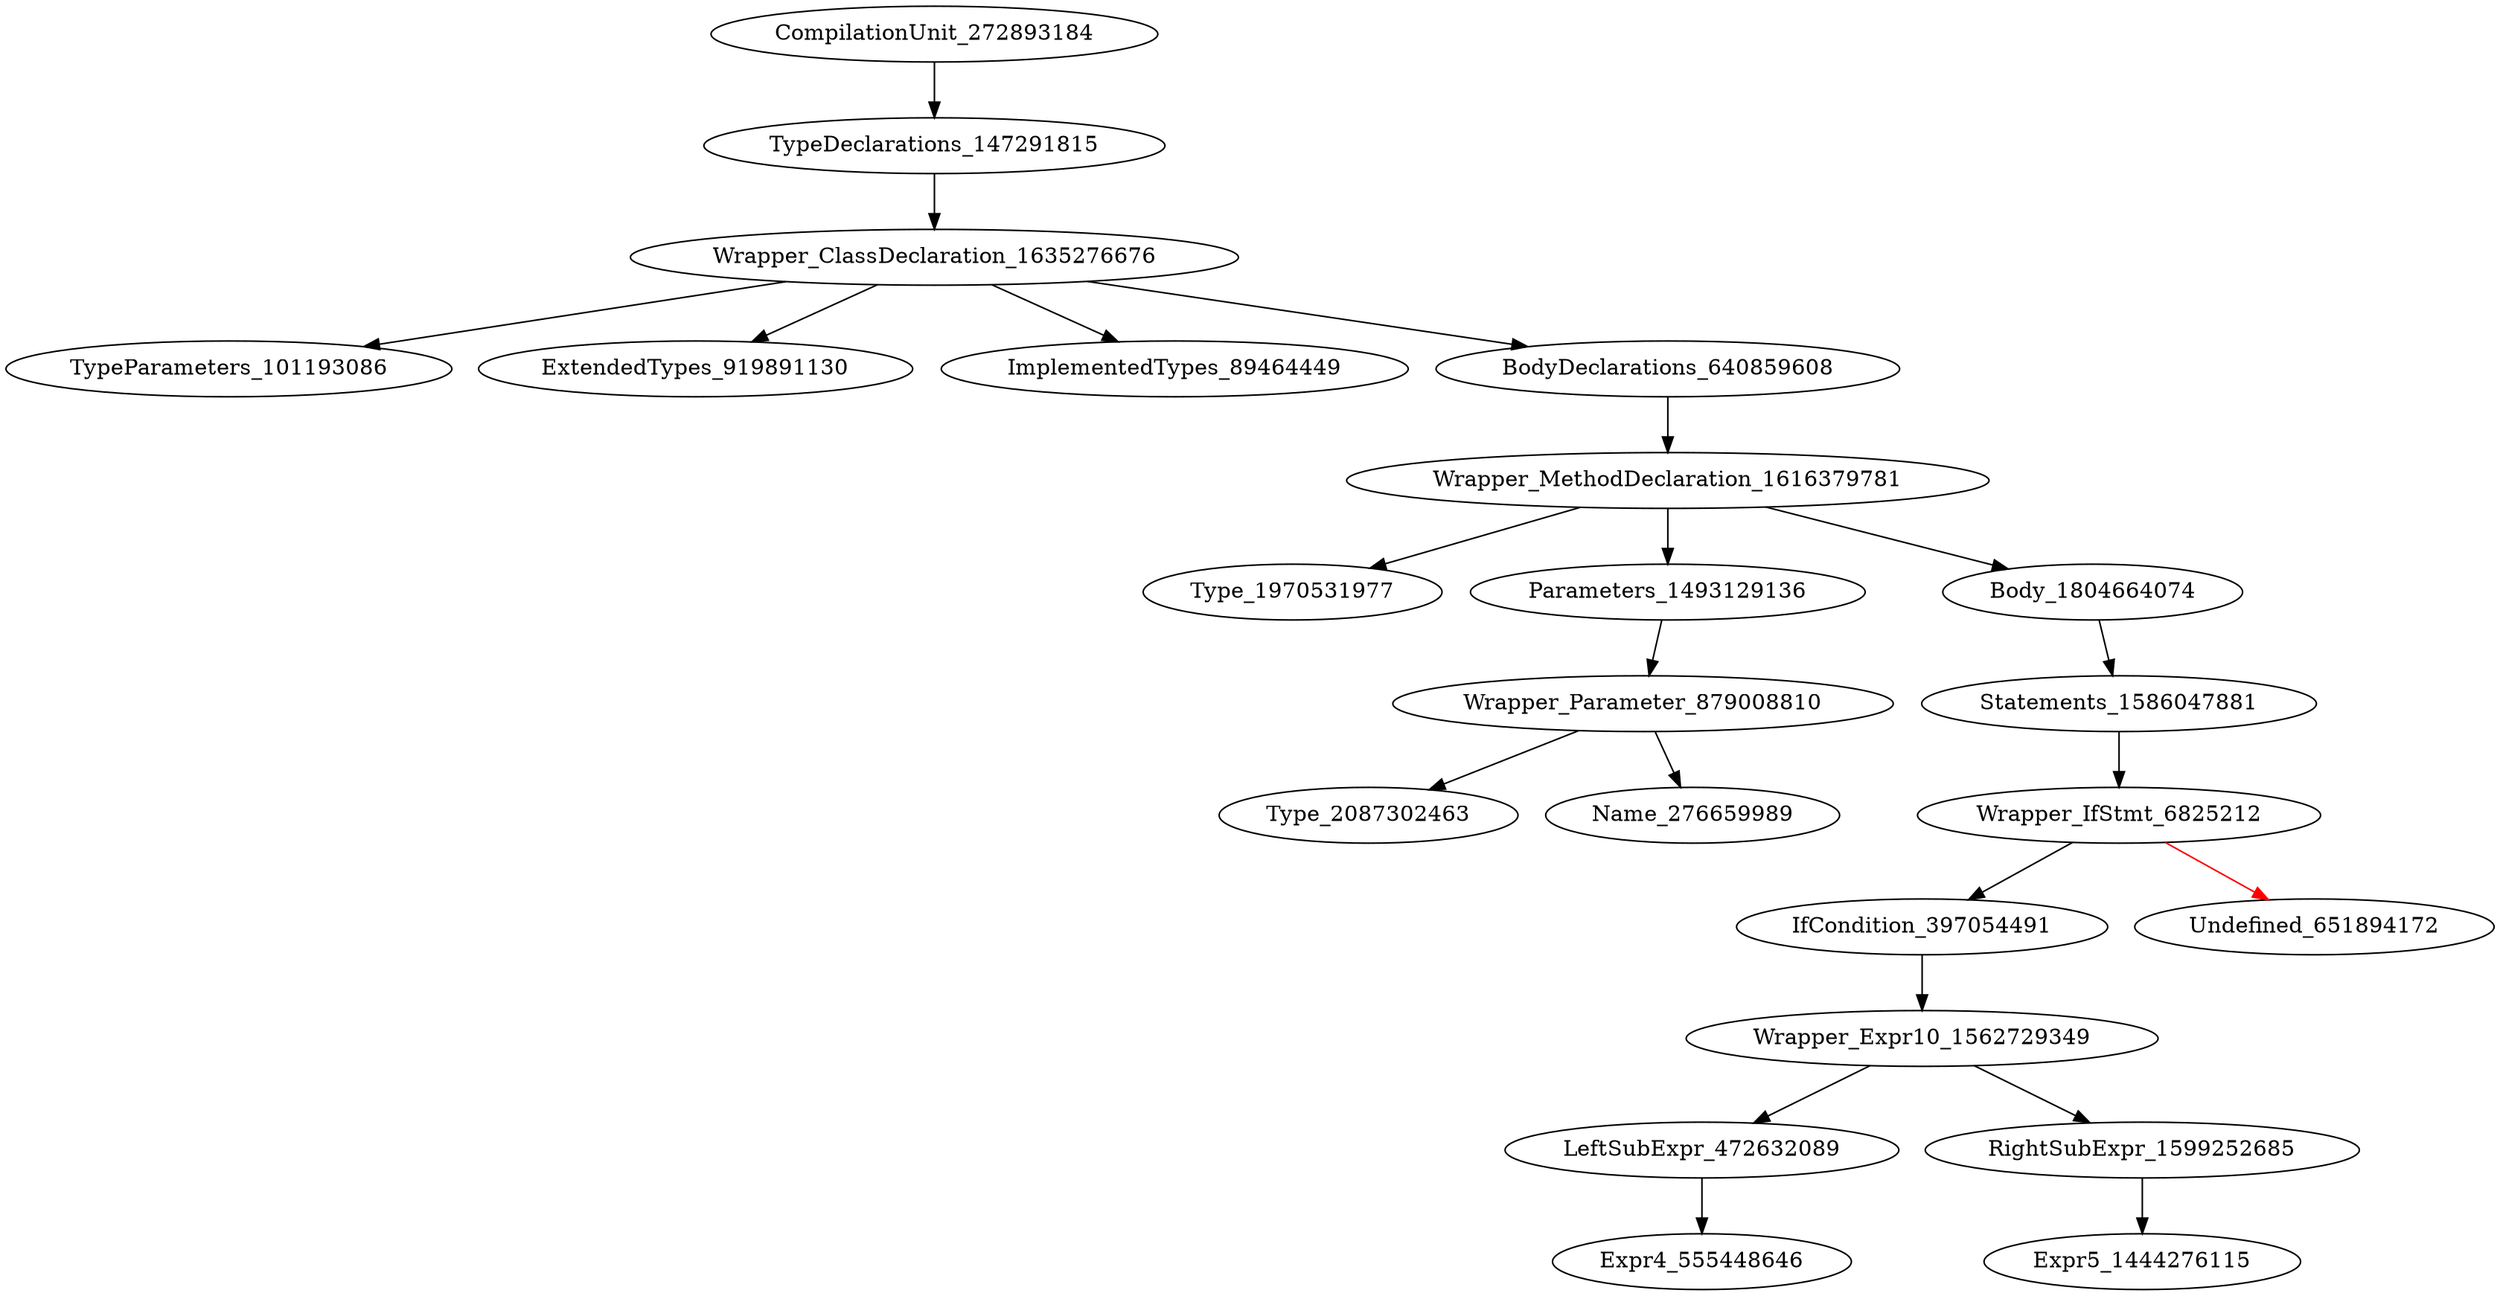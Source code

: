 digraph {
CompilationUnit_272893184 -> TypeDeclarations_147291815
TypeDeclarations_147291815 -> Wrapper_ClassDeclaration_1635276676
Wrapper_ClassDeclaration_1635276676 -> TypeParameters_101193086
Wrapper_ClassDeclaration_1635276676 -> ExtendedTypes_919891130
Wrapper_ClassDeclaration_1635276676 -> ImplementedTypes_89464449
Wrapper_ClassDeclaration_1635276676 -> BodyDeclarations_640859608
BodyDeclarations_640859608 -> Wrapper_MethodDeclaration_1616379781
Wrapper_MethodDeclaration_1616379781 -> Type_1970531977
Wrapper_MethodDeclaration_1616379781 -> Parameters_1493129136
Wrapper_MethodDeclaration_1616379781 -> Body_1804664074
Parameters_1493129136 -> Wrapper_Parameter_879008810
Body_1804664074 -> Statements_1586047881
Wrapper_Parameter_879008810 -> Type_2087302463
Wrapper_Parameter_879008810 -> Name_276659989
Statements_1586047881 -> Wrapper_IfStmt_6825212
Wrapper_IfStmt_6825212 -> IfCondition_397054491
Wrapper_IfStmt_6825212 -> Undefined_651894172 [color = red] 
IfCondition_397054491 -> Wrapper_Expr10_1562729349
Wrapper_Expr10_1562729349 -> LeftSubExpr_472632089
Wrapper_Expr10_1562729349 -> RightSubExpr_1599252685
LeftSubExpr_472632089 -> Expr4_555448646
RightSubExpr_1599252685 -> Expr5_1444276115
}